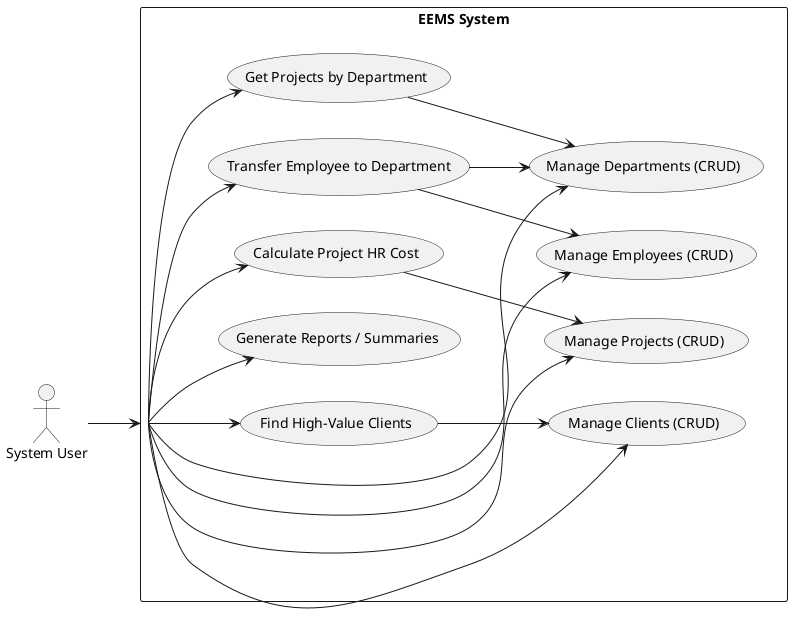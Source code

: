 @startuml
left to right direction

actor "System User" as User
rectangle "EEMS System" as System {

    usecase "Manage Employees (CRUD)" as UC1
    usecase "Manage Departments (CRUD)" as UC2
    usecase "Manage Projects (CRUD)" as UC3
    usecase "Manage Clients (CRUD)" as UC4

    usecase "Calculate Project HR Cost" as UC5
    usecase "Get Projects by Department" as UC6
    usecase "Find High-Value Clients" as UC7
    usecase "Transfer Employee to Department" as UC8
    usecase "Generate Reports / Summaries" as UC9
}

' User interactions
User --> System

' Use case interactions inside system
System --> UC1
System --> UC2
System --> UC3
System --> UC4
System --> UC5
System --> UC6
System --> UC7
System --> UC8
System --> UC9

' Optional: dependencies between use cases
UC5 --> UC3
UC6 --> UC2
UC7 --> UC4
UC8 --> UC1
UC8 --> UC2

@enduml

